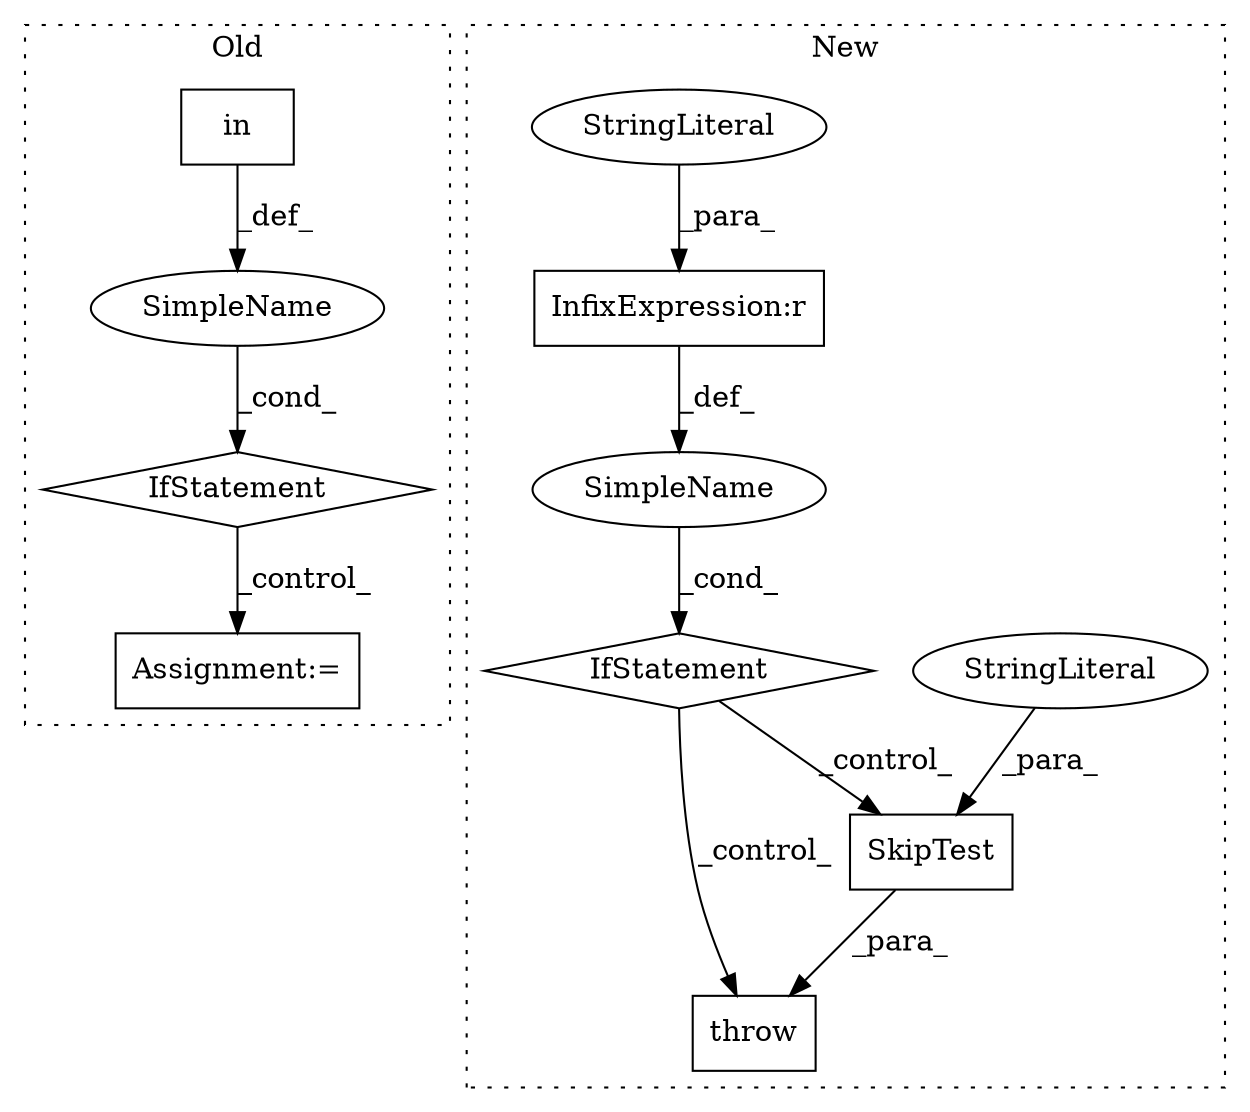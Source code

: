 digraph G {
subgraph cluster0 {
1 [label="in" a="105" s="8492" l="34" shape="box"];
6 [label="IfStatement" a="25" s="8484,8526" l="8,2" shape="diamond"];
7 [label="SimpleName" a="42" s="" l="" shape="ellipse"];
8 [label="Assignment:=" a="7" s="8540" l="1" shape="box"];
label = "Old";
style="dotted";
}
subgraph cluster1 {
2 [label="SkipTest" a="32" s="6451,6477" l="9,1" shape="box"];
3 [label="IfStatement" a="25" s="6394,6435" l="4,2" shape="diamond"];
4 [label="SimpleName" a="42" s="" l="" shape="ellipse"];
5 [label="throw" a="53" s="6445" l="6" shape="box"];
9 [label="StringLiteral" a="45" s="6460" l="17" shape="ellipse"];
10 [label="InfixExpression:r" a="27" s="6424" l="4" shape="box"];
11 [label="StringLiteral" a="45" s="6428" l="7" shape="ellipse"];
label = "New";
style="dotted";
}
1 -> 7 [label="_def_"];
2 -> 5 [label="_para_"];
3 -> 2 [label="_control_"];
3 -> 5 [label="_control_"];
4 -> 3 [label="_cond_"];
6 -> 8 [label="_control_"];
7 -> 6 [label="_cond_"];
9 -> 2 [label="_para_"];
10 -> 4 [label="_def_"];
11 -> 10 [label="_para_"];
}